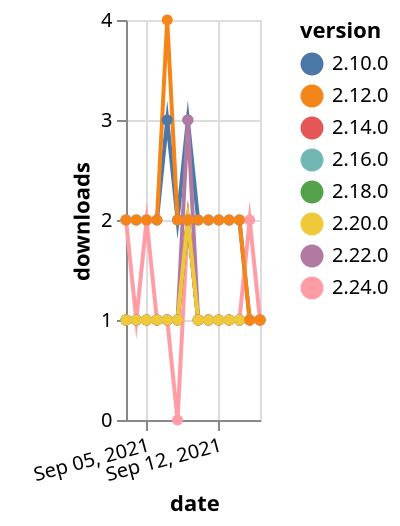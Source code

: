 {"$schema": "https://vega.github.io/schema/vega-lite/v5.json", "description": "A simple bar chart with embedded data.", "data": {"values": [{"date": "2021-09-03", "total": 191, "delta": 1, "version": "2.16.0"}, {"date": "2021-09-04", "total": 192, "delta": 1, "version": "2.16.0"}, {"date": "2021-09-05", "total": 193, "delta": 1, "version": "2.16.0"}, {"date": "2021-09-06", "total": 194, "delta": 1, "version": "2.16.0"}, {"date": "2021-09-07", "total": 195, "delta": 1, "version": "2.16.0"}, {"date": "2021-09-08", "total": 196, "delta": 1, "version": "2.16.0"}, {"date": "2021-09-09", "total": 198, "delta": 2, "version": "2.16.0"}, {"date": "2021-09-10", "total": 199, "delta": 1, "version": "2.16.0"}, {"date": "2021-09-11", "total": 200, "delta": 1, "version": "2.16.0"}, {"date": "2021-09-12", "total": 201, "delta": 1, "version": "2.16.0"}, {"date": "2021-09-13", "total": 202, "delta": 1, "version": "2.16.0"}, {"date": "2021-09-14", "total": 203, "delta": 1, "version": "2.16.0"}, {"date": "2021-09-15", "total": 204, "delta": 1, "version": "2.16.0"}, {"date": "2021-09-16", "total": 205, "delta": 1, "version": "2.16.0"}, {"date": "2021-09-03", "total": 2313, "delta": 2, "version": "2.10.0"}, {"date": "2021-09-04", "total": 2315, "delta": 2, "version": "2.10.0"}, {"date": "2021-09-05", "total": 2317, "delta": 2, "version": "2.10.0"}, {"date": "2021-09-06", "total": 2319, "delta": 2, "version": "2.10.0"}, {"date": "2021-09-07", "total": 2322, "delta": 3, "version": "2.10.0"}, {"date": "2021-09-08", "total": 2324, "delta": 2, "version": "2.10.0"}, {"date": "2021-09-09", "total": 2327, "delta": 3, "version": "2.10.0"}, {"date": "2021-09-10", "total": 2329, "delta": 2, "version": "2.10.0"}, {"date": "2021-09-11", "total": 2331, "delta": 2, "version": "2.10.0"}, {"date": "2021-09-12", "total": 2333, "delta": 2, "version": "2.10.0"}, {"date": "2021-09-13", "total": 2335, "delta": 2, "version": "2.10.0"}, {"date": "2021-09-14", "total": 2337, "delta": 2, "version": "2.10.0"}, {"date": "2021-09-15", "total": 2338, "delta": 1, "version": "2.10.0"}, {"date": "2021-09-16", "total": 2339, "delta": 1, "version": "2.10.0"}, {"date": "2021-09-03", "total": 119, "delta": 2, "version": "2.24.0"}, {"date": "2021-09-04", "total": 120, "delta": 1, "version": "2.24.0"}, {"date": "2021-09-05", "total": 122, "delta": 2, "version": "2.24.0"}, {"date": "2021-09-06", "total": 123, "delta": 1, "version": "2.24.0"}, {"date": "2021-09-07", "total": 124, "delta": 1, "version": "2.24.0"}, {"date": "2021-09-08", "total": 124, "delta": 0, "version": "2.24.0"}, {"date": "2021-09-09", "total": 126, "delta": 2, "version": "2.24.0"}, {"date": "2021-09-10", "total": 127, "delta": 1, "version": "2.24.0"}, {"date": "2021-09-11", "total": 128, "delta": 1, "version": "2.24.0"}, {"date": "2021-09-12", "total": 129, "delta": 1, "version": "2.24.0"}, {"date": "2021-09-13", "total": 130, "delta": 1, "version": "2.24.0"}, {"date": "2021-09-14", "total": 131, "delta": 1, "version": "2.24.0"}, {"date": "2021-09-15", "total": 133, "delta": 2, "version": "2.24.0"}, {"date": "2021-09-16", "total": 134, "delta": 1, "version": "2.24.0"}, {"date": "2021-09-03", "total": 198, "delta": 1, "version": "2.18.0"}, {"date": "2021-09-04", "total": 199, "delta": 1, "version": "2.18.0"}, {"date": "2021-09-05", "total": 200, "delta": 1, "version": "2.18.0"}, {"date": "2021-09-06", "total": 201, "delta": 1, "version": "2.18.0"}, {"date": "2021-09-07", "total": 202, "delta": 1, "version": "2.18.0"}, {"date": "2021-09-08", "total": 203, "delta": 1, "version": "2.18.0"}, {"date": "2021-09-09", "total": 205, "delta": 2, "version": "2.18.0"}, {"date": "2021-09-10", "total": 206, "delta": 1, "version": "2.18.0"}, {"date": "2021-09-11", "total": 207, "delta": 1, "version": "2.18.0"}, {"date": "2021-09-12", "total": 208, "delta": 1, "version": "2.18.0"}, {"date": "2021-09-13", "total": 209, "delta": 1, "version": "2.18.0"}, {"date": "2021-09-14", "total": 210, "delta": 1, "version": "2.18.0"}, {"date": "2021-09-15", "total": 211, "delta": 1, "version": "2.18.0"}, {"date": "2021-09-16", "total": 212, "delta": 1, "version": "2.18.0"}, {"date": "2021-09-03", "total": 262, "delta": 1, "version": "2.14.0"}, {"date": "2021-09-04", "total": 263, "delta": 1, "version": "2.14.0"}, {"date": "2021-09-05", "total": 264, "delta": 1, "version": "2.14.0"}, {"date": "2021-09-06", "total": 265, "delta": 1, "version": "2.14.0"}, {"date": "2021-09-07", "total": 266, "delta": 1, "version": "2.14.0"}, {"date": "2021-09-08", "total": 267, "delta": 1, "version": "2.14.0"}, {"date": "2021-09-09", "total": 269, "delta": 2, "version": "2.14.0"}, {"date": "2021-09-10", "total": 270, "delta": 1, "version": "2.14.0"}, {"date": "2021-09-11", "total": 271, "delta": 1, "version": "2.14.0"}, {"date": "2021-09-12", "total": 272, "delta": 1, "version": "2.14.0"}, {"date": "2021-09-13", "total": 273, "delta": 1, "version": "2.14.0"}, {"date": "2021-09-14", "total": 274, "delta": 1, "version": "2.14.0"}, {"date": "2021-09-15", "total": 275, "delta": 1, "version": "2.14.0"}, {"date": "2021-09-16", "total": 276, "delta": 1, "version": "2.14.0"}, {"date": "2021-09-03", "total": 186, "delta": 1, "version": "2.22.0"}, {"date": "2021-09-04", "total": 187, "delta": 1, "version": "2.22.0"}, {"date": "2021-09-05", "total": 188, "delta": 1, "version": "2.22.0"}, {"date": "2021-09-06", "total": 189, "delta": 1, "version": "2.22.0"}, {"date": "2021-09-07", "total": 190, "delta": 1, "version": "2.22.0"}, {"date": "2021-09-08", "total": 191, "delta": 1, "version": "2.22.0"}, {"date": "2021-09-09", "total": 194, "delta": 3, "version": "2.22.0"}, {"date": "2021-09-10", "total": 195, "delta": 1, "version": "2.22.0"}, {"date": "2021-09-11", "total": 196, "delta": 1, "version": "2.22.0"}, {"date": "2021-09-12", "total": 197, "delta": 1, "version": "2.22.0"}, {"date": "2021-09-13", "total": 198, "delta": 1, "version": "2.22.0"}, {"date": "2021-09-14", "total": 199, "delta": 1, "version": "2.22.0"}, {"date": "2021-09-15", "total": 200, "delta": 1, "version": "2.22.0"}, {"date": "2021-09-16", "total": 201, "delta": 1, "version": "2.22.0"}, {"date": "2021-09-03", "total": 155, "delta": 1, "version": "2.20.0"}, {"date": "2021-09-04", "total": 156, "delta": 1, "version": "2.20.0"}, {"date": "2021-09-05", "total": 157, "delta": 1, "version": "2.20.0"}, {"date": "2021-09-06", "total": 158, "delta": 1, "version": "2.20.0"}, {"date": "2021-09-07", "total": 159, "delta": 1, "version": "2.20.0"}, {"date": "2021-09-08", "total": 160, "delta": 1, "version": "2.20.0"}, {"date": "2021-09-09", "total": 162, "delta": 2, "version": "2.20.0"}, {"date": "2021-09-10", "total": 163, "delta": 1, "version": "2.20.0"}, {"date": "2021-09-11", "total": 164, "delta": 1, "version": "2.20.0"}, {"date": "2021-09-12", "total": 165, "delta": 1, "version": "2.20.0"}, {"date": "2021-09-13", "total": 166, "delta": 1, "version": "2.20.0"}, {"date": "2021-09-14", "total": 167, "delta": 1, "version": "2.20.0"}, {"date": "2021-09-15", "total": 168, "delta": 1, "version": "2.20.0"}, {"date": "2021-09-16", "total": 169, "delta": 1, "version": "2.20.0"}, {"date": "2021-09-03", "total": 2429, "delta": 2, "version": "2.12.0"}, {"date": "2021-09-04", "total": 2431, "delta": 2, "version": "2.12.0"}, {"date": "2021-09-05", "total": 2433, "delta": 2, "version": "2.12.0"}, {"date": "2021-09-06", "total": 2435, "delta": 2, "version": "2.12.0"}, {"date": "2021-09-07", "total": 2439, "delta": 4, "version": "2.12.0"}, {"date": "2021-09-08", "total": 2441, "delta": 2, "version": "2.12.0"}, {"date": "2021-09-09", "total": 2443, "delta": 2, "version": "2.12.0"}, {"date": "2021-09-10", "total": 2445, "delta": 2, "version": "2.12.0"}, {"date": "2021-09-11", "total": 2447, "delta": 2, "version": "2.12.0"}, {"date": "2021-09-12", "total": 2449, "delta": 2, "version": "2.12.0"}, {"date": "2021-09-13", "total": 2451, "delta": 2, "version": "2.12.0"}, {"date": "2021-09-14", "total": 2453, "delta": 2, "version": "2.12.0"}, {"date": "2021-09-15", "total": 2454, "delta": 1, "version": "2.12.0"}, {"date": "2021-09-16", "total": 2455, "delta": 1, "version": "2.12.0"}]}, "width": "container", "mark": {"type": "line", "point": {"filled": true}}, "encoding": {"x": {"field": "date", "type": "temporal", "timeUnit": "yearmonthdate", "title": "date", "axis": {"labelAngle": -15}}, "y": {"field": "delta", "type": "quantitative", "title": "downloads"}, "color": {"field": "version", "type": "nominal"}, "tooltip": {"field": "delta"}}}